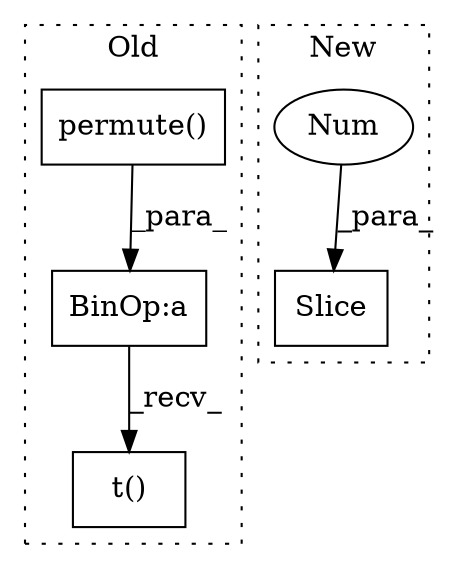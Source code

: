 digraph G {
subgraph cluster0 {
1 [label="t()" a="75" s="6682" l="57" shape="box"];
4 [label="BinOp:a" a="82" s="6537" l="31" shape="box"];
5 [label="permute()" a="75" s="6476,6510" l="25,1" shape="box"];
label = "Old";
style="dotted";
}
subgraph cluster1 {
2 [label="Slice" a="80" s="5900" l="1" shape="box"];
3 [label="Num" a="76" s="5902" l="2" shape="ellipse"];
label = "New";
style="dotted";
}
3 -> 2 [label="_para_"];
4 -> 1 [label="_recv_"];
5 -> 4 [label="_para_"];
}